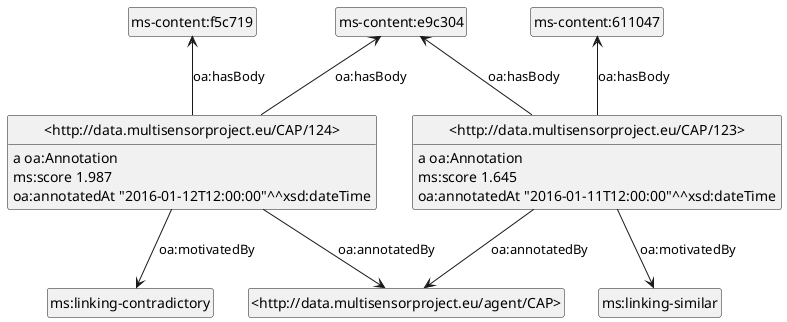 @startuml
hide empty methods
hide empty attributes
hide circle
skinparam classAttributeIconSize 0
class _http___data_multisensorproject_eu_CAP_123_ as "<http://data.multisensorproject.eu/CAP/123>"
_http___data_multisensorproject_eu_CAP_123_ : a oa:Annotation
class ms_content_e9c304 as "ms-content:e9c304"
_http___data_multisensorproject_eu_CAP_123_ -up-> ms_content_e9c304 : oa:hasBody
class ms_linking_similar as "ms:linking-similar"
_http___data_multisensorproject_eu_CAP_123_ --> ms_linking_similar : oa:motivatedBy
class _http___data_multisensorproject_eu_agent_CAP_ as "<http://data.multisensorproject.eu/agent/CAP>"
_http___data_multisensorproject_eu_CAP_123_ --> _http___data_multisensorproject_eu_agent_CAP_ : oa:annotatedBy
class ms_content_611047 as "ms-content:611047"
_http___data_multisensorproject_eu_CAP_123_ -up-> ms_content_611047 : oa:hasBody
_http___data_multisensorproject_eu_CAP_123_ : ms:score 1.645
_http___data_multisensorproject_eu_CAP_123_ : oa:annotatedAt "2016-01-11T12:00:00"^^xsd:dateTime
class _http___data_multisensorproject_eu_CAP_124_ as "<http://data.multisensorproject.eu/CAP/124>"
_http___data_multisensorproject_eu_CAP_124_ : a oa:Annotation
_http___data_multisensorproject_eu_CAP_124_ -up-> ms_content_e9c304 : oa:hasBody
class ms_linking_contradictory as "ms:linking-contradictory"
_http___data_multisensorproject_eu_CAP_124_ --> ms_linking_contradictory : oa:motivatedBy
class ms_content_f5c719 as "ms-content:f5c719"
_http___data_multisensorproject_eu_CAP_124_ -up-> ms_content_f5c719 : oa:hasBody
_http___data_multisensorproject_eu_CAP_124_ --> _http___data_multisensorproject_eu_agent_CAP_ : oa:annotatedBy
_http___data_multisensorproject_eu_CAP_124_ : ms:score 1.987
_http___data_multisensorproject_eu_CAP_124_ : oa:annotatedAt "2016-01-12T12:00:00"^^xsd:dateTime
@enduml

